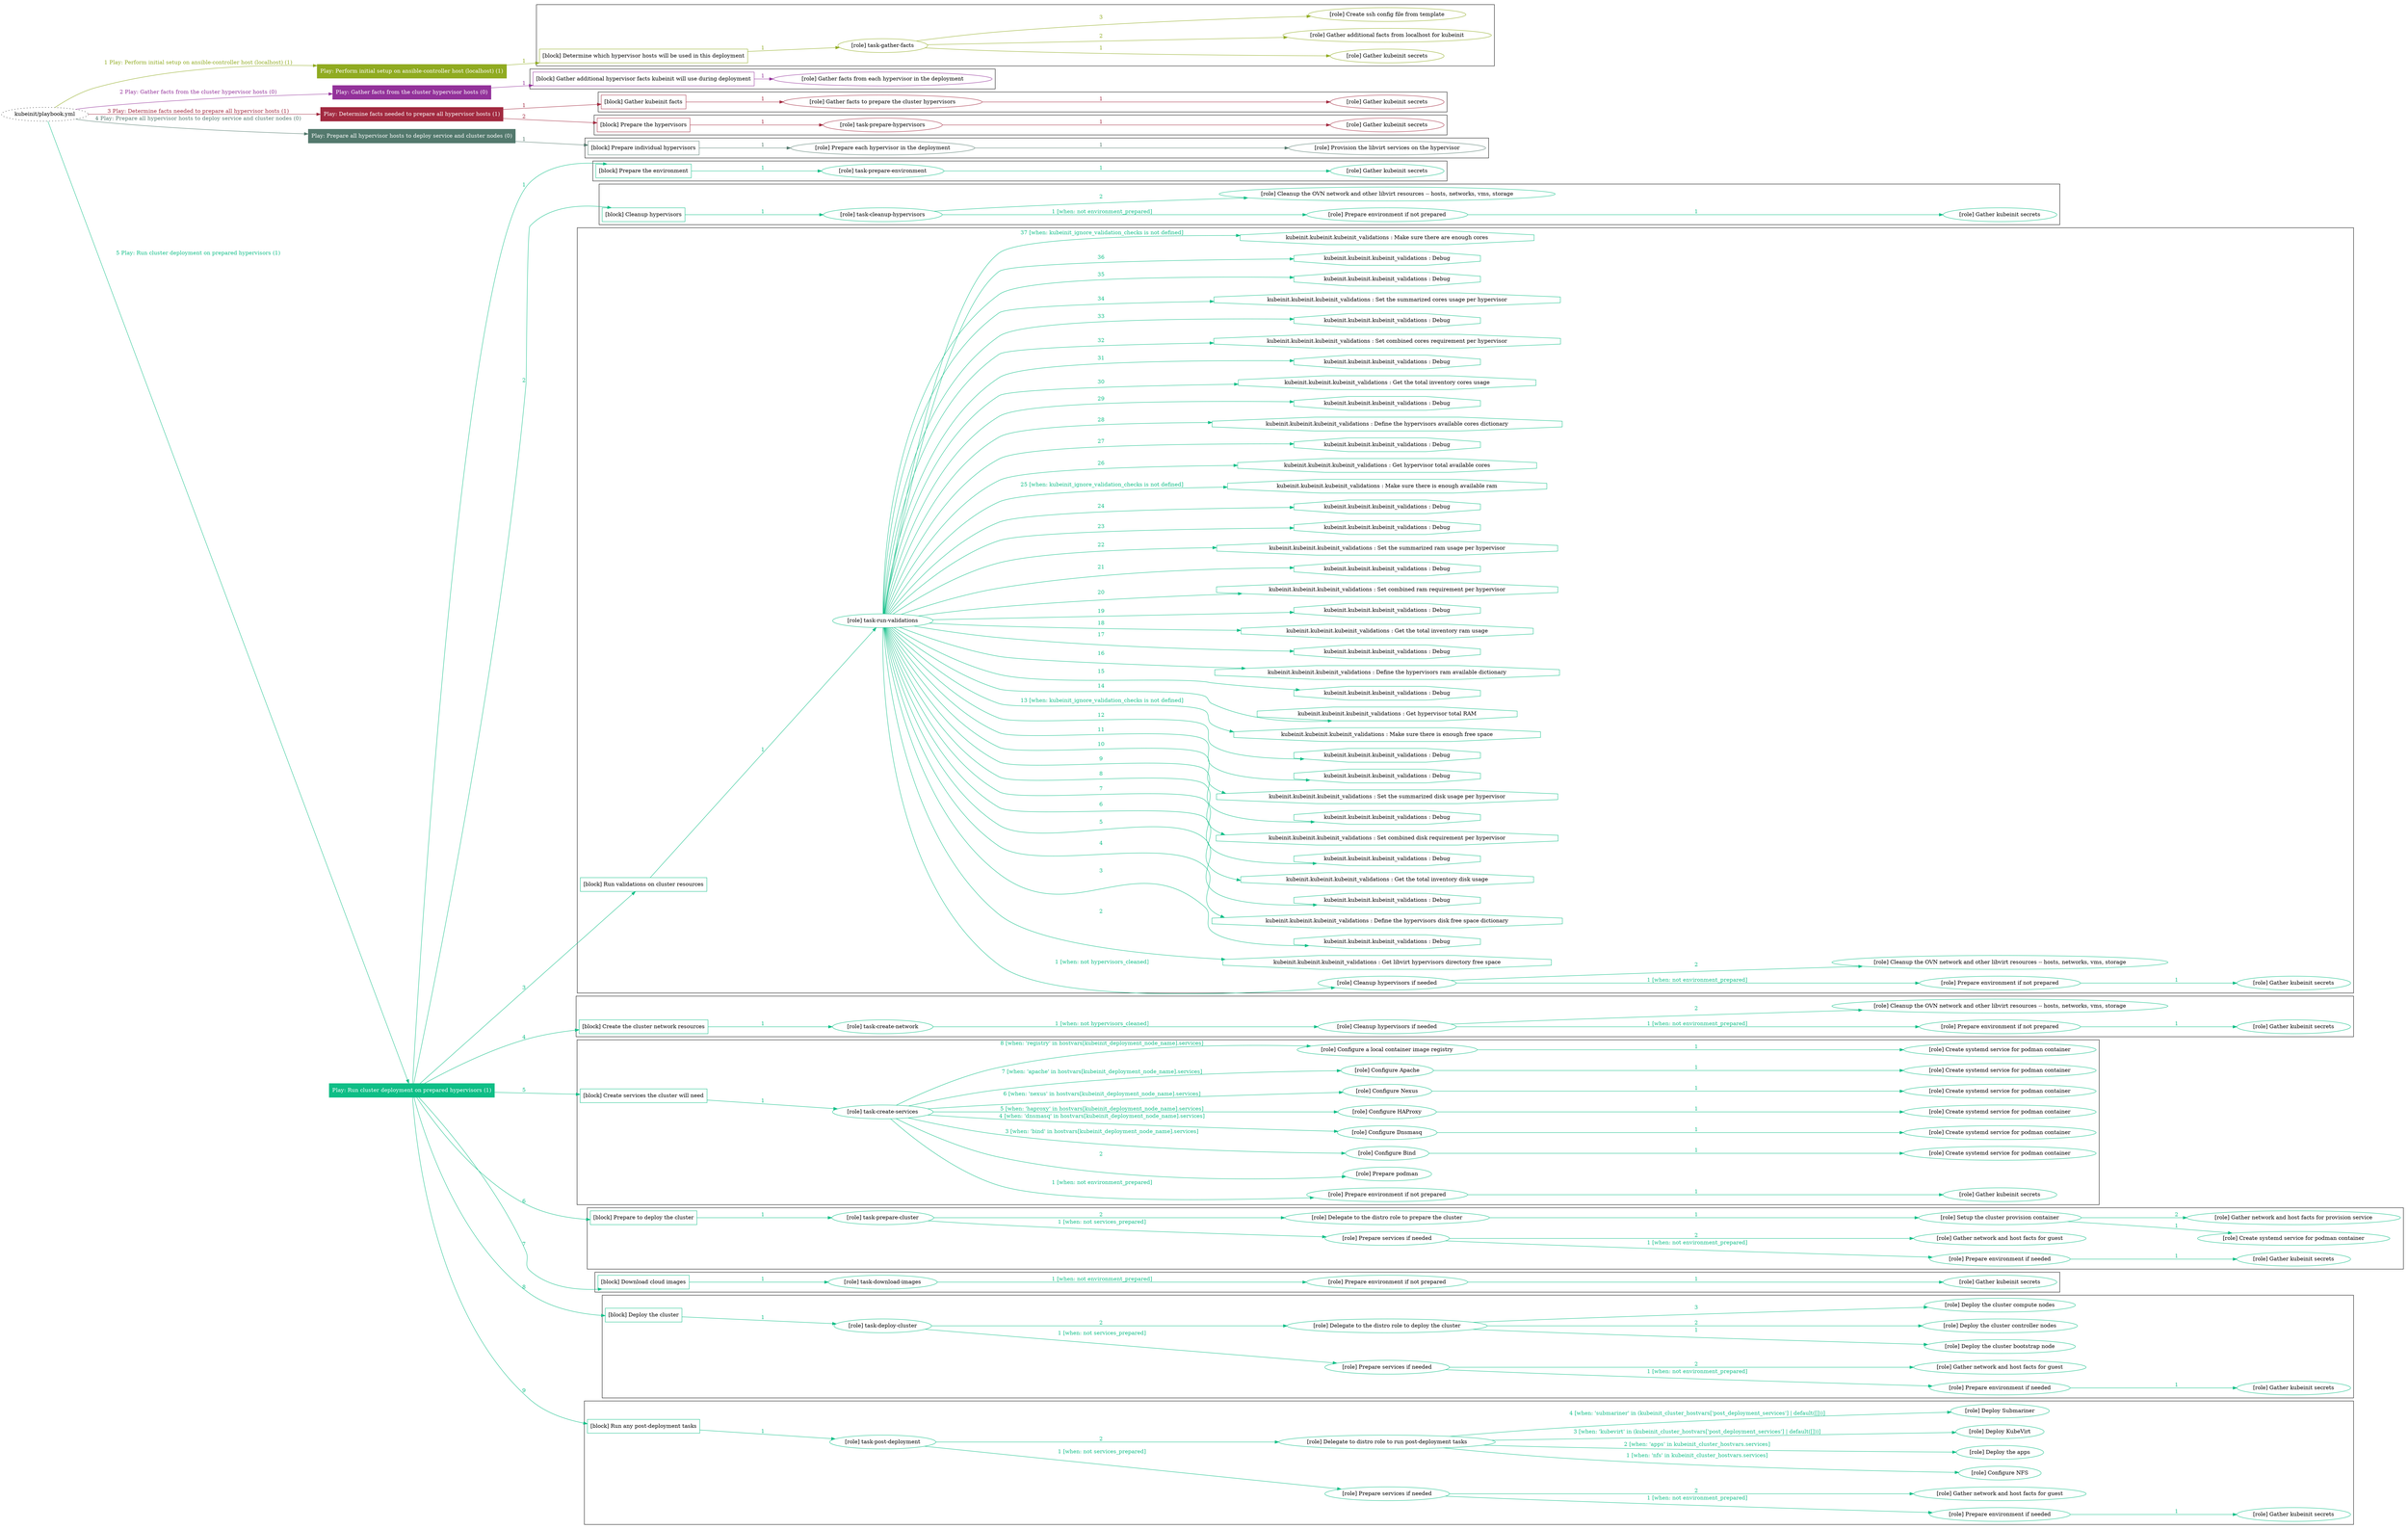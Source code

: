 digraph {
	graph [concentrate=true ordering=in rankdir=LR ratio=fill]
	edge [esep=5 sep=10]
	"kubeinit/playbook.yml" [URL="/home/runner/work/kubeinit/kubeinit/kubeinit/playbook.yml" id=playbook_c5b3af9b style=dotted]
	"kubeinit/playbook.yml" -> play_b5323608 [label="1 Play: Perform initial setup on ansible-controller host (localhost) (1)" color="#90ab21" fontcolor="#90ab21" id=edge_play_b5323608 labeltooltip="1 Play: Perform initial setup on ansible-controller host (localhost) (1)" tooltip="1 Play: Perform initial setup on ansible-controller host (localhost) (1)"]
	subgraph "Play: Perform initial setup on ansible-controller host (localhost) (1)" {
		play_b5323608 [label="Play: Perform initial setup on ansible-controller host (localhost) (1)" URL="/home/runner/work/kubeinit/kubeinit/kubeinit/playbook.yml" color="#90ab21" fontcolor="#ffffff" id=play_b5323608 shape=box style=filled tooltip=localhost]
		play_b5323608 -> block_63333751 [label=1 color="#90ab21" fontcolor="#90ab21" id=edge_block_63333751 labeltooltip=1 tooltip=1]
		subgraph cluster_block_63333751 {
			block_63333751 [label="[block] Determine which hypervisor hosts will be used in this deployment" URL="/home/runner/work/kubeinit/kubeinit/kubeinit/playbook.yml" color="#90ab21" id=block_63333751 labeltooltip="Determine which hypervisor hosts will be used in this deployment" shape=box tooltip="Determine which hypervisor hosts will be used in this deployment"]
			block_63333751 -> role_d6218fe7 [label="1 " color="#90ab21" fontcolor="#90ab21" id=edge_role_d6218fe7 labeltooltip="1 " tooltip="1 "]
			subgraph "task-gather-facts" {
				role_d6218fe7 [label="[role] task-gather-facts" URL="/home/runner/work/kubeinit/kubeinit/kubeinit/playbook.yml" color="#90ab21" id=role_d6218fe7 tooltip="task-gather-facts"]
				role_d6218fe7 -> role_05160dfd [label="1 " color="#90ab21" fontcolor="#90ab21" id=edge_role_05160dfd labeltooltip="1 " tooltip="1 "]
				subgraph "Gather kubeinit secrets" {
					role_05160dfd [label="[role] Gather kubeinit secrets" URL="/home/runner/.ansible/collections/ansible_collections/kubeinit/kubeinit/roles/kubeinit_prepare/tasks/build_hypervisors_group.yml" color="#90ab21" id=role_05160dfd tooltip="Gather kubeinit secrets"]
				}
				role_d6218fe7 -> role_dae7aca0 [label="2 " color="#90ab21" fontcolor="#90ab21" id=edge_role_dae7aca0 labeltooltip="2 " tooltip="2 "]
				subgraph "Gather additional facts from localhost for kubeinit" {
					role_dae7aca0 [label="[role] Gather additional facts from localhost for kubeinit" URL="/home/runner/.ansible/collections/ansible_collections/kubeinit/kubeinit/roles/kubeinit_prepare/tasks/build_hypervisors_group.yml" color="#90ab21" id=role_dae7aca0 tooltip="Gather additional facts from localhost for kubeinit"]
				}
				role_d6218fe7 -> role_9354c04e [label="3 " color="#90ab21" fontcolor="#90ab21" id=edge_role_9354c04e labeltooltip="3 " tooltip="3 "]
				subgraph "Create ssh config file from template" {
					role_9354c04e [label="[role] Create ssh config file from template" URL="/home/runner/.ansible/collections/ansible_collections/kubeinit/kubeinit/roles/kubeinit_prepare/tasks/build_hypervisors_group.yml" color="#90ab21" id=role_9354c04e tooltip="Create ssh config file from template"]
				}
			}
		}
	}
	"kubeinit/playbook.yml" -> play_cca9ebb5 [label="2 Play: Gather facts from the cluster hypervisor hosts (0)" color="#93329a" fontcolor="#93329a" id=edge_play_cca9ebb5 labeltooltip="2 Play: Gather facts from the cluster hypervisor hosts (0)" tooltip="2 Play: Gather facts from the cluster hypervisor hosts (0)"]
	subgraph "Play: Gather facts from the cluster hypervisor hosts (0)" {
		play_cca9ebb5 [label="Play: Gather facts from the cluster hypervisor hosts (0)" URL="/home/runner/work/kubeinit/kubeinit/kubeinit/playbook.yml" color="#93329a" fontcolor="#ffffff" id=play_cca9ebb5 shape=box style=filled tooltip="Play: Gather facts from the cluster hypervisor hosts (0)"]
		play_cca9ebb5 -> block_aec5aa48 [label=1 color="#93329a" fontcolor="#93329a" id=edge_block_aec5aa48 labeltooltip=1 tooltip=1]
		subgraph cluster_block_aec5aa48 {
			block_aec5aa48 [label="[block] Gather additional hypervisor facts kubeinit will use during deployment" URL="/home/runner/work/kubeinit/kubeinit/kubeinit/playbook.yml" color="#93329a" id=block_aec5aa48 labeltooltip="Gather additional hypervisor facts kubeinit will use during deployment" shape=box tooltip="Gather additional hypervisor facts kubeinit will use during deployment"]
			block_aec5aa48 -> role_2c18525b [label="1 " color="#93329a" fontcolor="#93329a" id=edge_role_2c18525b labeltooltip="1 " tooltip="1 "]
			subgraph "Gather facts from each hypervisor in the deployment" {
				role_2c18525b [label="[role] Gather facts from each hypervisor in the deployment" URL="/home/runner/work/kubeinit/kubeinit/kubeinit/playbook.yml" color="#93329a" id=role_2c18525b tooltip="Gather facts from each hypervisor in the deployment"]
			}
		}
	}
	"kubeinit/playbook.yml" -> play_ac680ac0 [label="3 Play: Determine facts needed to prepare all hypervisor hosts (1)" color="#a22a40" fontcolor="#a22a40" id=edge_play_ac680ac0 labeltooltip="3 Play: Determine facts needed to prepare all hypervisor hosts (1)" tooltip="3 Play: Determine facts needed to prepare all hypervisor hosts (1)"]
	subgraph "Play: Determine facts needed to prepare all hypervisor hosts (1)" {
		play_ac680ac0 [label="Play: Determine facts needed to prepare all hypervisor hosts (1)" URL="/home/runner/work/kubeinit/kubeinit/kubeinit/playbook.yml" color="#a22a40" fontcolor="#ffffff" id=play_ac680ac0 shape=box style=filled tooltip=localhost]
		play_ac680ac0 -> block_d4321266 [label=1 color="#a22a40" fontcolor="#a22a40" id=edge_block_d4321266 labeltooltip=1 tooltip=1]
		subgraph cluster_block_d4321266 {
			block_d4321266 [label="[block] Gather kubeinit facts" URL="/home/runner/work/kubeinit/kubeinit/kubeinit/playbook.yml" color="#a22a40" id=block_d4321266 labeltooltip="Gather kubeinit facts" shape=box tooltip="Gather kubeinit facts"]
			block_d4321266 -> role_253b8ebf [label="1 " color="#a22a40" fontcolor="#a22a40" id=edge_role_253b8ebf labeltooltip="1 " tooltip="1 "]
			subgraph "Gather facts to prepare the cluster hypervisors" {
				role_253b8ebf [label="[role] Gather facts to prepare the cluster hypervisors" URL="/home/runner/work/kubeinit/kubeinit/kubeinit/playbook.yml" color="#a22a40" id=role_253b8ebf tooltip="Gather facts to prepare the cluster hypervisors"]
				role_253b8ebf -> role_39398db9 [label="1 " color="#a22a40" fontcolor="#a22a40" id=edge_role_39398db9 labeltooltip="1 " tooltip="1 "]
				subgraph "Gather kubeinit secrets" {
					role_39398db9 [label="[role] Gather kubeinit secrets" URL="/home/runner/.ansible/collections/ansible_collections/kubeinit/kubeinit/roles/kubeinit_prepare/tasks/gather_kubeinit_facts.yml" color="#a22a40" id=role_39398db9 tooltip="Gather kubeinit secrets"]
				}
			}
		}
		play_ac680ac0 -> block_fe49757a [label=2 color="#a22a40" fontcolor="#a22a40" id=edge_block_fe49757a labeltooltip=2 tooltip=2]
		subgraph cluster_block_fe49757a {
			block_fe49757a [label="[block] Prepare the hypervisors" URL="/home/runner/work/kubeinit/kubeinit/kubeinit/playbook.yml" color="#a22a40" id=block_fe49757a labeltooltip="Prepare the hypervisors" shape=box tooltip="Prepare the hypervisors"]
			block_fe49757a -> role_9757d7eb [label="1 " color="#a22a40" fontcolor="#a22a40" id=edge_role_9757d7eb labeltooltip="1 " tooltip="1 "]
			subgraph "task-prepare-hypervisors" {
				role_9757d7eb [label="[role] task-prepare-hypervisors" URL="/home/runner/work/kubeinit/kubeinit/kubeinit/playbook.yml" color="#a22a40" id=role_9757d7eb tooltip="task-prepare-hypervisors"]
				role_9757d7eb -> role_6a7d69e0 [label="1 " color="#a22a40" fontcolor="#a22a40" id=edge_role_6a7d69e0 labeltooltip="1 " tooltip="1 "]
				subgraph "Gather kubeinit secrets" {
					role_6a7d69e0 [label="[role] Gather kubeinit secrets" URL="/home/runner/.ansible/collections/ansible_collections/kubeinit/kubeinit/roles/kubeinit_prepare/tasks/gather_kubeinit_facts.yml" color="#a22a40" id=role_6a7d69e0 tooltip="Gather kubeinit secrets"]
				}
			}
		}
	}
	"kubeinit/playbook.yml" -> play_4687a913 [label="4 Play: Prepare all hypervisor hosts to deploy service and cluster nodes (0)" color="#53796d" fontcolor="#53796d" id=edge_play_4687a913 labeltooltip="4 Play: Prepare all hypervisor hosts to deploy service and cluster nodes (0)" tooltip="4 Play: Prepare all hypervisor hosts to deploy service and cluster nodes (0)"]
	subgraph "Play: Prepare all hypervisor hosts to deploy service and cluster nodes (0)" {
		play_4687a913 [label="Play: Prepare all hypervisor hosts to deploy service and cluster nodes (0)" URL="/home/runner/work/kubeinit/kubeinit/kubeinit/playbook.yml" color="#53796d" fontcolor="#ffffff" id=play_4687a913 shape=box style=filled tooltip="Play: Prepare all hypervisor hosts to deploy service and cluster nodes (0)"]
		play_4687a913 -> block_3f7b65ad [label=1 color="#53796d" fontcolor="#53796d" id=edge_block_3f7b65ad labeltooltip=1 tooltip=1]
		subgraph cluster_block_3f7b65ad {
			block_3f7b65ad [label="[block] Prepare individual hypervisors" URL="/home/runner/work/kubeinit/kubeinit/kubeinit/playbook.yml" color="#53796d" id=block_3f7b65ad labeltooltip="Prepare individual hypervisors" shape=box tooltip="Prepare individual hypervisors"]
			block_3f7b65ad -> role_95f565d0 [label="1 " color="#53796d" fontcolor="#53796d" id=edge_role_95f565d0 labeltooltip="1 " tooltip="1 "]
			subgraph "Prepare each hypervisor in the deployment" {
				role_95f565d0 [label="[role] Prepare each hypervisor in the deployment" URL="/home/runner/work/kubeinit/kubeinit/kubeinit/playbook.yml" color="#53796d" id=role_95f565d0 tooltip="Prepare each hypervisor in the deployment"]
				role_95f565d0 -> role_3100d839 [label="1 " color="#53796d" fontcolor="#53796d" id=edge_role_3100d839 labeltooltip="1 " tooltip="1 "]
				subgraph "Provision the libvirt services on the hypervisor" {
					role_3100d839 [label="[role] Provision the libvirt services on the hypervisor" URL="/home/runner/.ansible/collections/ansible_collections/kubeinit/kubeinit/roles/kubeinit_prepare/tasks/prepare_hypervisor.yml" color="#53796d" id=role_3100d839 tooltip="Provision the libvirt services on the hypervisor"]
				}
			}
		}
	}
	"kubeinit/playbook.yml" -> play_80f9a5af [label="5 Play: Run cluster deployment on prepared hypervisors (1)" color="#0ebe86" fontcolor="#0ebe86" id=edge_play_80f9a5af labeltooltip="5 Play: Run cluster deployment on prepared hypervisors (1)" tooltip="5 Play: Run cluster deployment on prepared hypervisors (1)"]
	subgraph "Play: Run cluster deployment on prepared hypervisors (1)" {
		play_80f9a5af [label="Play: Run cluster deployment on prepared hypervisors (1)" URL="/home/runner/work/kubeinit/kubeinit/kubeinit/playbook.yml" color="#0ebe86" fontcolor="#ffffff" id=play_80f9a5af shape=box style=filled tooltip=localhost]
		play_80f9a5af -> block_8a286010 [label=1 color="#0ebe86" fontcolor="#0ebe86" id=edge_block_8a286010 labeltooltip=1 tooltip=1]
		subgraph cluster_block_8a286010 {
			block_8a286010 [label="[block] Prepare the environment" URL="/home/runner/work/kubeinit/kubeinit/kubeinit/playbook.yml" color="#0ebe86" id=block_8a286010 labeltooltip="Prepare the environment" shape=box tooltip="Prepare the environment"]
			block_8a286010 -> role_ce44419e [label="1 " color="#0ebe86" fontcolor="#0ebe86" id=edge_role_ce44419e labeltooltip="1 " tooltip="1 "]
			subgraph "task-prepare-environment" {
				role_ce44419e [label="[role] task-prepare-environment" URL="/home/runner/work/kubeinit/kubeinit/kubeinit/playbook.yml" color="#0ebe86" id=role_ce44419e tooltip="task-prepare-environment"]
				role_ce44419e -> role_2452b888 [label="1 " color="#0ebe86" fontcolor="#0ebe86" id=edge_role_2452b888 labeltooltip="1 " tooltip="1 "]
				subgraph "Gather kubeinit secrets" {
					role_2452b888 [label="[role] Gather kubeinit secrets" URL="/home/runner/.ansible/collections/ansible_collections/kubeinit/kubeinit/roles/kubeinit_prepare/tasks/gather_kubeinit_facts.yml" color="#0ebe86" id=role_2452b888 tooltip="Gather kubeinit secrets"]
				}
			}
		}
		play_80f9a5af -> block_36fc0054 [label=2 color="#0ebe86" fontcolor="#0ebe86" id=edge_block_36fc0054 labeltooltip=2 tooltip=2]
		subgraph cluster_block_36fc0054 {
			block_36fc0054 [label="[block] Cleanup hypervisors" URL="/home/runner/work/kubeinit/kubeinit/kubeinit/playbook.yml" color="#0ebe86" id=block_36fc0054 labeltooltip="Cleanup hypervisors" shape=box tooltip="Cleanup hypervisors"]
			block_36fc0054 -> role_6bdc7674 [label="1 " color="#0ebe86" fontcolor="#0ebe86" id=edge_role_6bdc7674 labeltooltip="1 " tooltip="1 "]
			subgraph "task-cleanup-hypervisors" {
				role_6bdc7674 [label="[role] task-cleanup-hypervisors" URL="/home/runner/work/kubeinit/kubeinit/kubeinit/playbook.yml" color="#0ebe86" id=role_6bdc7674 tooltip="task-cleanup-hypervisors"]
				role_6bdc7674 -> role_23252f60 [label="1 [when: not environment_prepared]" color="#0ebe86" fontcolor="#0ebe86" id=edge_role_23252f60 labeltooltip="1 [when: not environment_prepared]" tooltip="1 [when: not environment_prepared]"]
				subgraph "Prepare environment if not prepared" {
					role_23252f60 [label="[role] Prepare environment if not prepared" URL="/home/runner/.ansible/collections/ansible_collections/kubeinit/kubeinit/roles/kubeinit_prepare/tasks/cleanup_hypervisors.yml" color="#0ebe86" id=role_23252f60 tooltip="Prepare environment if not prepared"]
					role_23252f60 -> role_45b773f2 [label="1 " color="#0ebe86" fontcolor="#0ebe86" id=edge_role_45b773f2 labeltooltip="1 " tooltip="1 "]
					subgraph "Gather kubeinit secrets" {
						role_45b773f2 [label="[role] Gather kubeinit secrets" URL="/home/runner/.ansible/collections/ansible_collections/kubeinit/kubeinit/roles/kubeinit_prepare/tasks/gather_kubeinit_facts.yml" color="#0ebe86" id=role_45b773f2 tooltip="Gather kubeinit secrets"]
					}
				}
				role_6bdc7674 -> role_bd410a48 [label="2 " color="#0ebe86" fontcolor="#0ebe86" id=edge_role_bd410a48 labeltooltip="2 " tooltip="2 "]
				subgraph "Cleanup the OVN network and other libvirt resources -- hosts, networks, vms, storage" {
					role_bd410a48 [label="[role] Cleanup the OVN network and other libvirt resources -- hosts, networks, vms, storage" URL="/home/runner/.ansible/collections/ansible_collections/kubeinit/kubeinit/roles/kubeinit_prepare/tasks/cleanup_hypervisors.yml" color="#0ebe86" id=role_bd410a48 tooltip="Cleanup the OVN network and other libvirt resources -- hosts, networks, vms, storage"]
				}
			}
		}
		play_80f9a5af -> block_9cae0231 [label=3 color="#0ebe86" fontcolor="#0ebe86" id=edge_block_9cae0231 labeltooltip=3 tooltip=3]
		subgraph cluster_block_9cae0231 {
			block_9cae0231 [label="[block] Run validations on cluster resources" URL="/home/runner/work/kubeinit/kubeinit/kubeinit/playbook.yml" color="#0ebe86" id=block_9cae0231 labeltooltip="Run validations on cluster resources" shape=box tooltip="Run validations on cluster resources"]
			block_9cae0231 -> role_10a64965 [label="1 " color="#0ebe86" fontcolor="#0ebe86" id=edge_role_10a64965 labeltooltip="1 " tooltip="1 "]
			subgraph "task-run-validations" {
				role_10a64965 [label="[role] task-run-validations" URL="/home/runner/work/kubeinit/kubeinit/kubeinit/playbook.yml" color="#0ebe86" id=role_10a64965 tooltip="task-run-validations"]
				role_10a64965 -> role_edc0b389 [label="1 [when: not hypervisors_cleaned]" color="#0ebe86" fontcolor="#0ebe86" id=edge_role_edc0b389 labeltooltip="1 [when: not hypervisors_cleaned]" tooltip="1 [when: not hypervisors_cleaned]"]
				subgraph "Cleanup hypervisors if needed" {
					role_edc0b389 [label="[role] Cleanup hypervisors if needed" URL="/home/runner/.ansible/collections/ansible_collections/kubeinit/kubeinit/roles/kubeinit_validations/tasks/main.yml" color="#0ebe86" id=role_edc0b389 tooltip="Cleanup hypervisors if needed"]
					role_edc0b389 -> role_da5401f1 [label="1 [when: not environment_prepared]" color="#0ebe86" fontcolor="#0ebe86" id=edge_role_da5401f1 labeltooltip="1 [when: not environment_prepared]" tooltip="1 [when: not environment_prepared]"]
					subgraph "Prepare environment if not prepared" {
						role_da5401f1 [label="[role] Prepare environment if not prepared" URL="/home/runner/.ansible/collections/ansible_collections/kubeinit/kubeinit/roles/kubeinit_prepare/tasks/cleanup_hypervisors.yml" color="#0ebe86" id=role_da5401f1 tooltip="Prepare environment if not prepared"]
						role_da5401f1 -> role_9200ad87 [label="1 " color="#0ebe86" fontcolor="#0ebe86" id=edge_role_9200ad87 labeltooltip="1 " tooltip="1 "]
						subgraph "Gather kubeinit secrets" {
							role_9200ad87 [label="[role] Gather kubeinit secrets" URL="/home/runner/.ansible/collections/ansible_collections/kubeinit/kubeinit/roles/kubeinit_prepare/tasks/gather_kubeinit_facts.yml" color="#0ebe86" id=role_9200ad87 tooltip="Gather kubeinit secrets"]
						}
					}
					role_edc0b389 -> role_3fd67580 [label="2 " color="#0ebe86" fontcolor="#0ebe86" id=edge_role_3fd67580 labeltooltip="2 " tooltip="2 "]
					subgraph "Cleanup the OVN network and other libvirt resources -- hosts, networks, vms, storage" {
						role_3fd67580 [label="[role] Cleanup the OVN network and other libvirt resources -- hosts, networks, vms, storage" URL="/home/runner/.ansible/collections/ansible_collections/kubeinit/kubeinit/roles/kubeinit_prepare/tasks/cleanup_hypervisors.yml" color="#0ebe86" id=role_3fd67580 tooltip="Cleanup the OVN network and other libvirt resources -- hosts, networks, vms, storage"]
					}
				}
				task_343f1910 [label="kubeinit.kubeinit.kubeinit_validations : Get libvirt hypervisors directory free space" URL="/home/runner/.ansible/collections/ansible_collections/kubeinit/kubeinit/roles/kubeinit_validations/tasks/10_libvirt_free_space.yml" color="#0ebe86" id=task_343f1910 shape=octagon tooltip="kubeinit.kubeinit.kubeinit_validations : Get libvirt hypervisors directory free space"]
				role_10a64965 -> task_343f1910 [label="2 " color="#0ebe86" fontcolor="#0ebe86" id=edge_task_343f1910 labeltooltip="2 " tooltip="2 "]
				task_94b081f2 [label="kubeinit.kubeinit.kubeinit_validations : Debug" URL="/home/runner/.ansible/collections/ansible_collections/kubeinit/kubeinit/roles/kubeinit_validations/tasks/10_libvirt_free_space.yml" color="#0ebe86" id=task_94b081f2 shape=octagon tooltip="kubeinit.kubeinit.kubeinit_validations : Debug"]
				role_10a64965 -> task_94b081f2 [label="3 " color="#0ebe86" fontcolor="#0ebe86" id=edge_task_94b081f2 labeltooltip="3 " tooltip="3 "]
				task_0d6664a3 [label="kubeinit.kubeinit.kubeinit_validations : Define the hypervisors disk free space dictionary" URL="/home/runner/.ansible/collections/ansible_collections/kubeinit/kubeinit/roles/kubeinit_validations/tasks/10_libvirt_free_space.yml" color="#0ebe86" id=task_0d6664a3 shape=octagon tooltip="kubeinit.kubeinit.kubeinit_validations : Define the hypervisors disk free space dictionary"]
				role_10a64965 -> task_0d6664a3 [label="4 " color="#0ebe86" fontcolor="#0ebe86" id=edge_task_0d6664a3 labeltooltip="4 " tooltip="4 "]
				task_af63e010 [label="kubeinit.kubeinit.kubeinit_validations : Debug" URL="/home/runner/.ansible/collections/ansible_collections/kubeinit/kubeinit/roles/kubeinit_validations/tasks/10_libvirt_free_space.yml" color="#0ebe86" id=task_af63e010 shape=octagon tooltip="kubeinit.kubeinit.kubeinit_validations : Debug"]
				role_10a64965 -> task_af63e010 [label="5 " color="#0ebe86" fontcolor="#0ebe86" id=edge_task_af63e010 labeltooltip="5 " tooltip="5 "]
				task_1b4a4a07 [label="kubeinit.kubeinit.kubeinit_validations : Get the total inventory disk usage" URL="/home/runner/.ansible/collections/ansible_collections/kubeinit/kubeinit/roles/kubeinit_validations/tasks/10_libvirt_free_space.yml" color="#0ebe86" id=task_1b4a4a07 shape=octagon tooltip="kubeinit.kubeinit.kubeinit_validations : Get the total inventory disk usage"]
				role_10a64965 -> task_1b4a4a07 [label="6 " color="#0ebe86" fontcolor="#0ebe86" id=edge_task_1b4a4a07 labeltooltip="6 " tooltip="6 "]
				task_874fc0bd [label="kubeinit.kubeinit.kubeinit_validations : Debug" URL="/home/runner/.ansible/collections/ansible_collections/kubeinit/kubeinit/roles/kubeinit_validations/tasks/10_libvirt_free_space.yml" color="#0ebe86" id=task_874fc0bd shape=octagon tooltip="kubeinit.kubeinit.kubeinit_validations : Debug"]
				role_10a64965 -> task_874fc0bd [label="7 " color="#0ebe86" fontcolor="#0ebe86" id=edge_task_874fc0bd labeltooltip="7 " tooltip="7 "]
				task_6cd6b741 [label="kubeinit.kubeinit.kubeinit_validations : Set combined disk requirement per hypervisor" URL="/home/runner/.ansible/collections/ansible_collections/kubeinit/kubeinit/roles/kubeinit_validations/tasks/10_libvirt_free_space.yml" color="#0ebe86" id=task_6cd6b741 shape=octagon tooltip="kubeinit.kubeinit.kubeinit_validations : Set combined disk requirement per hypervisor"]
				role_10a64965 -> task_6cd6b741 [label="8 " color="#0ebe86" fontcolor="#0ebe86" id=edge_task_6cd6b741 labeltooltip="8 " tooltip="8 "]
				task_588e6417 [label="kubeinit.kubeinit.kubeinit_validations : Debug" URL="/home/runner/.ansible/collections/ansible_collections/kubeinit/kubeinit/roles/kubeinit_validations/tasks/10_libvirt_free_space.yml" color="#0ebe86" id=task_588e6417 shape=octagon tooltip="kubeinit.kubeinit.kubeinit_validations : Debug"]
				role_10a64965 -> task_588e6417 [label="9 " color="#0ebe86" fontcolor="#0ebe86" id=edge_task_588e6417 labeltooltip="9 " tooltip="9 "]
				task_4c62d301 [label="kubeinit.kubeinit.kubeinit_validations : Set the summarized disk usage per hypervisor" URL="/home/runner/.ansible/collections/ansible_collections/kubeinit/kubeinit/roles/kubeinit_validations/tasks/10_libvirt_free_space.yml" color="#0ebe86" id=task_4c62d301 shape=octagon tooltip="kubeinit.kubeinit.kubeinit_validations : Set the summarized disk usage per hypervisor"]
				role_10a64965 -> task_4c62d301 [label="10 " color="#0ebe86" fontcolor="#0ebe86" id=edge_task_4c62d301 labeltooltip="10 " tooltip="10 "]
				task_3f7e84c0 [label="kubeinit.kubeinit.kubeinit_validations : Debug" URL="/home/runner/.ansible/collections/ansible_collections/kubeinit/kubeinit/roles/kubeinit_validations/tasks/10_libvirt_free_space.yml" color="#0ebe86" id=task_3f7e84c0 shape=octagon tooltip="kubeinit.kubeinit.kubeinit_validations : Debug"]
				role_10a64965 -> task_3f7e84c0 [label="11 " color="#0ebe86" fontcolor="#0ebe86" id=edge_task_3f7e84c0 labeltooltip="11 " tooltip="11 "]
				task_02706abe [label="kubeinit.kubeinit.kubeinit_validations : Debug" URL="/home/runner/.ansible/collections/ansible_collections/kubeinit/kubeinit/roles/kubeinit_validations/tasks/10_libvirt_free_space.yml" color="#0ebe86" id=task_02706abe shape=octagon tooltip="kubeinit.kubeinit.kubeinit_validations : Debug"]
				role_10a64965 -> task_02706abe [label="12 " color="#0ebe86" fontcolor="#0ebe86" id=edge_task_02706abe labeltooltip="12 " tooltip="12 "]
				task_f67c14f0 [label="kubeinit.kubeinit.kubeinit_validations : Make sure there is enough free space" URL="/home/runner/.ansible/collections/ansible_collections/kubeinit/kubeinit/roles/kubeinit_validations/tasks/10_libvirt_free_space.yml" color="#0ebe86" id=task_f67c14f0 shape=octagon tooltip="kubeinit.kubeinit.kubeinit_validations : Make sure there is enough free space"]
				role_10a64965 -> task_f67c14f0 [label="13 [when: kubeinit_ignore_validation_checks is not defined]" color="#0ebe86" fontcolor="#0ebe86" id=edge_task_f67c14f0 labeltooltip="13 [when: kubeinit_ignore_validation_checks is not defined]" tooltip="13 [when: kubeinit_ignore_validation_checks is not defined]"]
				task_71dddd5e [label="kubeinit.kubeinit.kubeinit_validations : Get hypervisor total RAM" URL="/home/runner/.ansible/collections/ansible_collections/kubeinit/kubeinit/roles/kubeinit_validations/tasks/20_libvirt_available_ram.yml" color="#0ebe86" id=task_71dddd5e shape=octagon tooltip="kubeinit.kubeinit.kubeinit_validations : Get hypervisor total RAM"]
				role_10a64965 -> task_71dddd5e [label="14 " color="#0ebe86" fontcolor="#0ebe86" id=edge_task_71dddd5e labeltooltip="14 " tooltip="14 "]
				task_d44cf7e4 [label="kubeinit.kubeinit.kubeinit_validations : Debug" URL="/home/runner/.ansible/collections/ansible_collections/kubeinit/kubeinit/roles/kubeinit_validations/tasks/20_libvirt_available_ram.yml" color="#0ebe86" id=task_d44cf7e4 shape=octagon tooltip="kubeinit.kubeinit.kubeinit_validations : Debug"]
				role_10a64965 -> task_d44cf7e4 [label="15 " color="#0ebe86" fontcolor="#0ebe86" id=edge_task_d44cf7e4 labeltooltip="15 " tooltip="15 "]
				task_58d60c09 [label="kubeinit.kubeinit.kubeinit_validations : Define the hypervisors ram available dictionary" URL="/home/runner/.ansible/collections/ansible_collections/kubeinit/kubeinit/roles/kubeinit_validations/tasks/20_libvirt_available_ram.yml" color="#0ebe86" id=task_58d60c09 shape=octagon tooltip="kubeinit.kubeinit.kubeinit_validations : Define the hypervisors ram available dictionary"]
				role_10a64965 -> task_58d60c09 [label="16 " color="#0ebe86" fontcolor="#0ebe86" id=edge_task_58d60c09 labeltooltip="16 " tooltip="16 "]
				task_07adc578 [label="kubeinit.kubeinit.kubeinit_validations : Debug" URL="/home/runner/.ansible/collections/ansible_collections/kubeinit/kubeinit/roles/kubeinit_validations/tasks/20_libvirt_available_ram.yml" color="#0ebe86" id=task_07adc578 shape=octagon tooltip="kubeinit.kubeinit.kubeinit_validations : Debug"]
				role_10a64965 -> task_07adc578 [label="17 " color="#0ebe86" fontcolor="#0ebe86" id=edge_task_07adc578 labeltooltip="17 " tooltip="17 "]
				task_950c9ecc [label="kubeinit.kubeinit.kubeinit_validations : Get the total inventory ram usage" URL="/home/runner/.ansible/collections/ansible_collections/kubeinit/kubeinit/roles/kubeinit_validations/tasks/20_libvirt_available_ram.yml" color="#0ebe86" id=task_950c9ecc shape=octagon tooltip="kubeinit.kubeinit.kubeinit_validations : Get the total inventory ram usage"]
				role_10a64965 -> task_950c9ecc [label="18 " color="#0ebe86" fontcolor="#0ebe86" id=edge_task_950c9ecc labeltooltip="18 " tooltip="18 "]
				task_e6aeacf2 [label="kubeinit.kubeinit.kubeinit_validations : Debug" URL="/home/runner/.ansible/collections/ansible_collections/kubeinit/kubeinit/roles/kubeinit_validations/tasks/20_libvirt_available_ram.yml" color="#0ebe86" id=task_e6aeacf2 shape=octagon tooltip="kubeinit.kubeinit.kubeinit_validations : Debug"]
				role_10a64965 -> task_e6aeacf2 [label="19 " color="#0ebe86" fontcolor="#0ebe86" id=edge_task_e6aeacf2 labeltooltip="19 " tooltip="19 "]
				task_075a5bd4 [label="kubeinit.kubeinit.kubeinit_validations : Set combined ram requirement per hypervisor" URL="/home/runner/.ansible/collections/ansible_collections/kubeinit/kubeinit/roles/kubeinit_validations/tasks/20_libvirt_available_ram.yml" color="#0ebe86" id=task_075a5bd4 shape=octagon tooltip="kubeinit.kubeinit.kubeinit_validations : Set combined ram requirement per hypervisor"]
				role_10a64965 -> task_075a5bd4 [label="20 " color="#0ebe86" fontcolor="#0ebe86" id=edge_task_075a5bd4 labeltooltip="20 " tooltip="20 "]
				task_8f519a58 [label="kubeinit.kubeinit.kubeinit_validations : Debug" URL="/home/runner/.ansible/collections/ansible_collections/kubeinit/kubeinit/roles/kubeinit_validations/tasks/20_libvirt_available_ram.yml" color="#0ebe86" id=task_8f519a58 shape=octagon tooltip="kubeinit.kubeinit.kubeinit_validations : Debug"]
				role_10a64965 -> task_8f519a58 [label="21 " color="#0ebe86" fontcolor="#0ebe86" id=edge_task_8f519a58 labeltooltip="21 " tooltip="21 "]
				task_b860beff [label="kubeinit.kubeinit.kubeinit_validations : Set the summarized ram usage per hypervisor" URL="/home/runner/.ansible/collections/ansible_collections/kubeinit/kubeinit/roles/kubeinit_validations/tasks/20_libvirt_available_ram.yml" color="#0ebe86" id=task_b860beff shape=octagon tooltip="kubeinit.kubeinit.kubeinit_validations : Set the summarized ram usage per hypervisor"]
				role_10a64965 -> task_b860beff [label="22 " color="#0ebe86" fontcolor="#0ebe86" id=edge_task_b860beff labeltooltip="22 " tooltip="22 "]
				task_c0f2e5f8 [label="kubeinit.kubeinit.kubeinit_validations : Debug" URL="/home/runner/.ansible/collections/ansible_collections/kubeinit/kubeinit/roles/kubeinit_validations/tasks/20_libvirt_available_ram.yml" color="#0ebe86" id=task_c0f2e5f8 shape=octagon tooltip="kubeinit.kubeinit.kubeinit_validations : Debug"]
				role_10a64965 -> task_c0f2e5f8 [label="23 " color="#0ebe86" fontcolor="#0ebe86" id=edge_task_c0f2e5f8 labeltooltip="23 " tooltip="23 "]
				task_5d19a24f [label="kubeinit.kubeinit.kubeinit_validations : Debug" URL="/home/runner/.ansible/collections/ansible_collections/kubeinit/kubeinit/roles/kubeinit_validations/tasks/20_libvirt_available_ram.yml" color="#0ebe86" id=task_5d19a24f shape=octagon tooltip="kubeinit.kubeinit.kubeinit_validations : Debug"]
				role_10a64965 -> task_5d19a24f [label="24 " color="#0ebe86" fontcolor="#0ebe86" id=edge_task_5d19a24f labeltooltip="24 " tooltip="24 "]
				task_d9a6e98a [label="kubeinit.kubeinit.kubeinit_validations : Make sure there is enough available ram" URL="/home/runner/.ansible/collections/ansible_collections/kubeinit/kubeinit/roles/kubeinit_validations/tasks/20_libvirt_available_ram.yml" color="#0ebe86" id=task_d9a6e98a shape=octagon tooltip="kubeinit.kubeinit.kubeinit_validations : Make sure there is enough available ram"]
				role_10a64965 -> task_d9a6e98a [label="25 [when: kubeinit_ignore_validation_checks is not defined]" color="#0ebe86" fontcolor="#0ebe86" id=edge_task_d9a6e98a labeltooltip="25 [when: kubeinit_ignore_validation_checks is not defined]" tooltip="25 [when: kubeinit_ignore_validation_checks is not defined]"]
				task_47ff541f [label="kubeinit.kubeinit.kubeinit_validations : Get hypervisor total available cores" URL="/home/runner/.ansible/collections/ansible_collections/kubeinit/kubeinit/roles/kubeinit_validations/tasks/30_libvirt_check_cpu_cores.yml" color="#0ebe86" id=task_47ff541f shape=octagon tooltip="kubeinit.kubeinit.kubeinit_validations : Get hypervisor total available cores"]
				role_10a64965 -> task_47ff541f [label="26 " color="#0ebe86" fontcolor="#0ebe86" id=edge_task_47ff541f labeltooltip="26 " tooltip="26 "]
				task_438bfe9d [label="kubeinit.kubeinit.kubeinit_validations : Debug" URL="/home/runner/.ansible/collections/ansible_collections/kubeinit/kubeinit/roles/kubeinit_validations/tasks/30_libvirt_check_cpu_cores.yml" color="#0ebe86" id=task_438bfe9d shape=octagon tooltip="kubeinit.kubeinit.kubeinit_validations : Debug"]
				role_10a64965 -> task_438bfe9d [label="27 " color="#0ebe86" fontcolor="#0ebe86" id=edge_task_438bfe9d labeltooltip="27 " tooltip="27 "]
				task_4665cbf7 [label="kubeinit.kubeinit.kubeinit_validations : Define the hypervisors available cores dictionary" URL="/home/runner/.ansible/collections/ansible_collections/kubeinit/kubeinit/roles/kubeinit_validations/tasks/30_libvirt_check_cpu_cores.yml" color="#0ebe86" id=task_4665cbf7 shape=octagon tooltip="kubeinit.kubeinit.kubeinit_validations : Define the hypervisors available cores dictionary"]
				role_10a64965 -> task_4665cbf7 [label="28 " color="#0ebe86" fontcolor="#0ebe86" id=edge_task_4665cbf7 labeltooltip="28 " tooltip="28 "]
				task_4204b1b6 [label="kubeinit.kubeinit.kubeinit_validations : Debug" URL="/home/runner/.ansible/collections/ansible_collections/kubeinit/kubeinit/roles/kubeinit_validations/tasks/30_libvirt_check_cpu_cores.yml" color="#0ebe86" id=task_4204b1b6 shape=octagon tooltip="kubeinit.kubeinit.kubeinit_validations : Debug"]
				role_10a64965 -> task_4204b1b6 [label="29 " color="#0ebe86" fontcolor="#0ebe86" id=edge_task_4204b1b6 labeltooltip="29 " tooltip="29 "]
				task_1db30b19 [label="kubeinit.kubeinit.kubeinit_validations : Get the total inventory cores usage" URL="/home/runner/.ansible/collections/ansible_collections/kubeinit/kubeinit/roles/kubeinit_validations/tasks/30_libvirt_check_cpu_cores.yml" color="#0ebe86" id=task_1db30b19 shape=octagon tooltip="kubeinit.kubeinit.kubeinit_validations : Get the total inventory cores usage"]
				role_10a64965 -> task_1db30b19 [label="30 " color="#0ebe86" fontcolor="#0ebe86" id=edge_task_1db30b19 labeltooltip="30 " tooltip="30 "]
				task_136c16cf [label="kubeinit.kubeinit.kubeinit_validations : Debug" URL="/home/runner/.ansible/collections/ansible_collections/kubeinit/kubeinit/roles/kubeinit_validations/tasks/30_libvirt_check_cpu_cores.yml" color="#0ebe86" id=task_136c16cf shape=octagon tooltip="kubeinit.kubeinit.kubeinit_validations : Debug"]
				role_10a64965 -> task_136c16cf [label="31 " color="#0ebe86" fontcolor="#0ebe86" id=edge_task_136c16cf labeltooltip="31 " tooltip="31 "]
				task_4096a811 [label="kubeinit.kubeinit.kubeinit_validations : Set combined cores requirement per hypervisor" URL="/home/runner/.ansible/collections/ansible_collections/kubeinit/kubeinit/roles/kubeinit_validations/tasks/30_libvirt_check_cpu_cores.yml" color="#0ebe86" id=task_4096a811 shape=octagon tooltip="kubeinit.kubeinit.kubeinit_validations : Set combined cores requirement per hypervisor"]
				role_10a64965 -> task_4096a811 [label="32 " color="#0ebe86" fontcolor="#0ebe86" id=edge_task_4096a811 labeltooltip="32 " tooltip="32 "]
				task_7ccffe88 [label="kubeinit.kubeinit.kubeinit_validations : Debug" URL="/home/runner/.ansible/collections/ansible_collections/kubeinit/kubeinit/roles/kubeinit_validations/tasks/30_libvirt_check_cpu_cores.yml" color="#0ebe86" id=task_7ccffe88 shape=octagon tooltip="kubeinit.kubeinit.kubeinit_validations : Debug"]
				role_10a64965 -> task_7ccffe88 [label="33 " color="#0ebe86" fontcolor="#0ebe86" id=edge_task_7ccffe88 labeltooltip="33 " tooltip="33 "]
				task_f160b85b [label="kubeinit.kubeinit.kubeinit_validations : Set the summarized cores usage per hypervisor" URL="/home/runner/.ansible/collections/ansible_collections/kubeinit/kubeinit/roles/kubeinit_validations/tasks/30_libvirt_check_cpu_cores.yml" color="#0ebe86" id=task_f160b85b shape=octagon tooltip="kubeinit.kubeinit.kubeinit_validations : Set the summarized cores usage per hypervisor"]
				role_10a64965 -> task_f160b85b [label="34 " color="#0ebe86" fontcolor="#0ebe86" id=edge_task_f160b85b labeltooltip="34 " tooltip="34 "]
				task_c0724c2f [label="kubeinit.kubeinit.kubeinit_validations : Debug" URL="/home/runner/.ansible/collections/ansible_collections/kubeinit/kubeinit/roles/kubeinit_validations/tasks/30_libvirt_check_cpu_cores.yml" color="#0ebe86" id=task_c0724c2f shape=octagon tooltip="kubeinit.kubeinit.kubeinit_validations : Debug"]
				role_10a64965 -> task_c0724c2f [label="35 " color="#0ebe86" fontcolor="#0ebe86" id=edge_task_c0724c2f labeltooltip="35 " tooltip="35 "]
				task_f8d65dd2 [label="kubeinit.kubeinit.kubeinit_validations : Debug" URL="/home/runner/.ansible/collections/ansible_collections/kubeinit/kubeinit/roles/kubeinit_validations/tasks/30_libvirt_check_cpu_cores.yml" color="#0ebe86" id=task_f8d65dd2 shape=octagon tooltip="kubeinit.kubeinit.kubeinit_validations : Debug"]
				role_10a64965 -> task_f8d65dd2 [label="36 " color="#0ebe86" fontcolor="#0ebe86" id=edge_task_f8d65dd2 labeltooltip="36 " tooltip="36 "]
				task_e61cdf94 [label="kubeinit.kubeinit.kubeinit_validations : Make sure there are enough cores" URL="/home/runner/.ansible/collections/ansible_collections/kubeinit/kubeinit/roles/kubeinit_validations/tasks/30_libvirt_check_cpu_cores.yml" color="#0ebe86" id=task_e61cdf94 shape=octagon tooltip="kubeinit.kubeinit.kubeinit_validations : Make sure there are enough cores"]
				role_10a64965 -> task_e61cdf94 [label="37 [when: kubeinit_ignore_validation_checks is not defined]" color="#0ebe86" fontcolor="#0ebe86" id=edge_task_e61cdf94 labeltooltip="37 [when: kubeinit_ignore_validation_checks is not defined]" tooltip="37 [when: kubeinit_ignore_validation_checks is not defined]"]
			}
		}
		play_80f9a5af -> block_316bce40 [label=4 color="#0ebe86" fontcolor="#0ebe86" id=edge_block_316bce40 labeltooltip=4 tooltip=4]
		subgraph cluster_block_316bce40 {
			block_316bce40 [label="[block] Create the cluster network resources" URL="/home/runner/work/kubeinit/kubeinit/kubeinit/playbook.yml" color="#0ebe86" id=block_316bce40 labeltooltip="Create the cluster network resources" shape=box tooltip="Create the cluster network resources"]
			block_316bce40 -> role_3c8b504c [label="1 " color="#0ebe86" fontcolor="#0ebe86" id=edge_role_3c8b504c labeltooltip="1 " tooltip="1 "]
			subgraph "task-create-network" {
				role_3c8b504c [label="[role] task-create-network" URL="/home/runner/work/kubeinit/kubeinit/kubeinit/playbook.yml" color="#0ebe86" id=role_3c8b504c tooltip="task-create-network"]
				role_3c8b504c -> role_1492abc3 [label="1 [when: not hypervisors_cleaned]" color="#0ebe86" fontcolor="#0ebe86" id=edge_role_1492abc3 labeltooltip="1 [when: not hypervisors_cleaned]" tooltip="1 [when: not hypervisors_cleaned]"]
				subgraph "Cleanup hypervisors if needed" {
					role_1492abc3 [label="[role] Cleanup hypervisors if needed" URL="/home/runner/.ansible/collections/ansible_collections/kubeinit/kubeinit/roles/kubeinit_libvirt/tasks/create_network.yml" color="#0ebe86" id=role_1492abc3 tooltip="Cleanup hypervisors if needed"]
					role_1492abc3 -> role_1eefb58c [label="1 [when: not environment_prepared]" color="#0ebe86" fontcolor="#0ebe86" id=edge_role_1eefb58c labeltooltip="1 [when: not environment_prepared]" tooltip="1 [when: not environment_prepared]"]
					subgraph "Prepare environment if not prepared" {
						role_1eefb58c [label="[role] Prepare environment if not prepared" URL="/home/runner/.ansible/collections/ansible_collections/kubeinit/kubeinit/roles/kubeinit_prepare/tasks/cleanup_hypervisors.yml" color="#0ebe86" id=role_1eefb58c tooltip="Prepare environment if not prepared"]
						role_1eefb58c -> role_28550fcc [label="1 " color="#0ebe86" fontcolor="#0ebe86" id=edge_role_28550fcc labeltooltip="1 " tooltip="1 "]
						subgraph "Gather kubeinit secrets" {
							role_28550fcc [label="[role] Gather kubeinit secrets" URL="/home/runner/.ansible/collections/ansible_collections/kubeinit/kubeinit/roles/kubeinit_prepare/tasks/gather_kubeinit_facts.yml" color="#0ebe86" id=role_28550fcc tooltip="Gather kubeinit secrets"]
						}
					}
					role_1492abc3 -> role_6d1638f8 [label="2 " color="#0ebe86" fontcolor="#0ebe86" id=edge_role_6d1638f8 labeltooltip="2 " tooltip="2 "]
					subgraph "Cleanup the OVN network and other libvirt resources -- hosts, networks, vms, storage" {
						role_6d1638f8 [label="[role] Cleanup the OVN network and other libvirt resources -- hosts, networks, vms, storage" URL="/home/runner/.ansible/collections/ansible_collections/kubeinit/kubeinit/roles/kubeinit_prepare/tasks/cleanup_hypervisors.yml" color="#0ebe86" id=role_6d1638f8 tooltip="Cleanup the OVN network and other libvirt resources -- hosts, networks, vms, storage"]
					}
				}
			}
		}
		play_80f9a5af -> block_dcca13cd [label=5 color="#0ebe86" fontcolor="#0ebe86" id=edge_block_dcca13cd labeltooltip=5 tooltip=5]
		subgraph cluster_block_dcca13cd {
			block_dcca13cd [label="[block] Create services the cluster will need" URL="/home/runner/work/kubeinit/kubeinit/kubeinit/playbook.yml" color="#0ebe86" id=block_dcca13cd labeltooltip="Create services the cluster will need" shape=box tooltip="Create services the cluster will need"]
			block_dcca13cd -> role_43242c05 [label="1 " color="#0ebe86" fontcolor="#0ebe86" id=edge_role_43242c05 labeltooltip="1 " tooltip="1 "]
			subgraph "task-create-services" {
				role_43242c05 [label="[role] task-create-services" URL="/home/runner/work/kubeinit/kubeinit/kubeinit/playbook.yml" color="#0ebe86" id=role_43242c05 tooltip="task-create-services"]
				role_43242c05 -> role_40d0e590 [label="1 [when: not environment_prepared]" color="#0ebe86" fontcolor="#0ebe86" id=edge_role_40d0e590 labeltooltip="1 [when: not environment_prepared]" tooltip="1 [when: not environment_prepared]"]
				subgraph "Prepare environment if not prepared" {
					role_40d0e590 [label="[role] Prepare environment if not prepared" URL="/home/runner/.ansible/collections/ansible_collections/kubeinit/kubeinit/roles/kubeinit_services/tasks/main.yml" color="#0ebe86" id=role_40d0e590 tooltip="Prepare environment if not prepared"]
					role_40d0e590 -> role_a8b4de74 [label="1 " color="#0ebe86" fontcolor="#0ebe86" id=edge_role_a8b4de74 labeltooltip="1 " tooltip="1 "]
					subgraph "Gather kubeinit secrets" {
						role_a8b4de74 [label="[role] Gather kubeinit secrets" URL="/home/runner/.ansible/collections/ansible_collections/kubeinit/kubeinit/roles/kubeinit_prepare/tasks/gather_kubeinit_facts.yml" color="#0ebe86" id=role_a8b4de74 tooltip="Gather kubeinit secrets"]
					}
				}
				role_43242c05 -> role_5e65c17e [label="2 " color="#0ebe86" fontcolor="#0ebe86" id=edge_role_5e65c17e labeltooltip="2 " tooltip="2 "]
				subgraph "Prepare podman" {
					role_5e65c17e [label="[role] Prepare podman" URL="/home/runner/.ansible/collections/ansible_collections/kubeinit/kubeinit/roles/kubeinit_services/tasks/00_create_service_pod.yml" color="#0ebe86" id=role_5e65c17e tooltip="Prepare podman"]
				}
				role_43242c05 -> role_2d6d5b13 [label="3 [when: 'bind' in hostvars[kubeinit_deployment_node_name].services]" color="#0ebe86" fontcolor="#0ebe86" id=edge_role_2d6d5b13 labeltooltip="3 [when: 'bind' in hostvars[kubeinit_deployment_node_name].services]" tooltip="3 [when: 'bind' in hostvars[kubeinit_deployment_node_name].services]"]
				subgraph "Configure Bind" {
					role_2d6d5b13 [label="[role] Configure Bind" URL="/home/runner/.ansible/collections/ansible_collections/kubeinit/kubeinit/roles/kubeinit_services/tasks/start_services_containers.yml" color="#0ebe86" id=role_2d6d5b13 tooltip="Configure Bind"]
					role_2d6d5b13 -> role_49827d9c [label="1 " color="#0ebe86" fontcolor="#0ebe86" id=edge_role_49827d9c labeltooltip="1 " tooltip="1 "]
					subgraph "Create systemd service for podman container" {
						role_49827d9c [label="[role] Create systemd service for podman container" URL="/home/runner/.ansible/collections/ansible_collections/kubeinit/kubeinit/roles/kubeinit_bind/tasks/main.yml" color="#0ebe86" id=role_49827d9c tooltip="Create systemd service for podman container"]
					}
				}
				role_43242c05 -> role_7bab71bc [label="4 [when: 'dnsmasq' in hostvars[kubeinit_deployment_node_name].services]" color="#0ebe86" fontcolor="#0ebe86" id=edge_role_7bab71bc labeltooltip="4 [when: 'dnsmasq' in hostvars[kubeinit_deployment_node_name].services]" tooltip="4 [when: 'dnsmasq' in hostvars[kubeinit_deployment_node_name].services]"]
				subgraph "Configure Dnsmasq" {
					role_7bab71bc [label="[role] Configure Dnsmasq" URL="/home/runner/.ansible/collections/ansible_collections/kubeinit/kubeinit/roles/kubeinit_services/tasks/start_services_containers.yml" color="#0ebe86" id=role_7bab71bc tooltip="Configure Dnsmasq"]
					role_7bab71bc -> role_61e9b4a8 [label="1 " color="#0ebe86" fontcolor="#0ebe86" id=edge_role_61e9b4a8 labeltooltip="1 " tooltip="1 "]
					subgraph "Create systemd service for podman container" {
						role_61e9b4a8 [label="[role] Create systemd service for podman container" URL="/home/runner/.ansible/collections/ansible_collections/kubeinit/kubeinit/roles/kubeinit_dnsmasq/tasks/main.yml" color="#0ebe86" id=role_61e9b4a8 tooltip="Create systemd service for podman container"]
					}
				}
				role_43242c05 -> role_03dec1ab [label="5 [when: 'haproxy' in hostvars[kubeinit_deployment_node_name].services]" color="#0ebe86" fontcolor="#0ebe86" id=edge_role_03dec1ab labeltooltip="5 [when: 'haproxy' in hostvars[kubeinit_deployment_node_name].services]" tooltip="5 [when: 'haproxy' in hostvars[kubeinit_deployment_node_name].services]"]
				subgraph "Configure HAProxy" {
					role_03dec1ab [label="[role] Configure HAProxy" URL="/home/runner/.ansible/collections/ansible_collections/kubeinit/kubeinit/roles/kubeinit_services/tasks/start_services_containers.yml" color="#0ebe86" id=role_03dec1ab tooltip="Configure HAProxy"]
					role_03dec1ab -> role_c771e34a [label="1 " color="#0ebe86" fontcolor="#0ebe86" id=edge_role_c771e34a labeltooltip="1 " tooltip="1 "]
					subgraph "Create systemd service for podman container" {
						role_c771e34a [label="[role] Create systemd service for podman container" URL="/home/runner/.ansible/collections/ansible_collections/kubeinit/kubeinit/roles/kubeinit_haproxy/tasks/main.yml" color="#0ebe86" id=role_c771e34a tooltip="Create systemd service for podman container"]
					}
				}
				role_43242c05 -> role_7c77cc52 [label="6 [when: 'nexus' in hostvars[kubeinit_deployment_node_name].services]" color="#0ebe86" fontcolor="#0ebe86" id=edge_role_7c77cc52 labeltooltip="6 [when: 'nexus' in hostvars[kubeinit_deployment_node_name].services]" tooltip="6 [when: 'nexus' in hostvars[kubeinit_deployment_node_name].services]"]
				subgraph "Configure Nexus" {
					role_7c77cc52 [label="[role] Configure Nexus" URL="/home/runner/.ansible/collections/ansible_collections/kubeinit/kubeinit/roles/kubeinit_services/tasks/start_services_containers.yml" color="#0ebe86" id=role_7c77cc52 tooltip="Configure Nexus"]
					role_7c77cc52 -> role_4c81e4d8 [label="1 " color="#0ebe86" fontcolor="#0ebe86" id=edge_role_4c81e4d8 labeltooltip="1 " tooltip="1 "]
					subgraph "Create systemd service for podman container" {
						role_4c81e4d8 [label="[role] Create systemd service for podman container" URL="/home/runner/.ansible/collections/ansible_collections/kubeinit/kubeinit/roles/kubeinit_nexus/tasks/main.yml" color="#0ebe86" id=role_4c81e4d8 tooltip="Create systemd service for podman container"]
					}
				}
				role_43242c05 -> role_e788f994 [label="7 [when: 'apache' in hostvars[kubeinit_deployment_node_name].services]" color="#0ebe86" fontcolor="#0ebe86" id=edge_role_e788f994 labeltooltip="7 [when: 'apache' in hostvars[kubeinit_deployment_node_name].services]" tooltip="7 [when: 'apache' in hostvars[kubeinit_deployment_node_name].services]"]
				subgraph "Configure Apache" {
					role_e788f994 [label="[role] Configure Apache" URL="/home/runner/.ansible/collections/ansible_collections/kubeinit/kubeinit/roles/kubeinit_services/tasks/start_services_containers.yml" color="#0ebe86" id=role_e788f994 tooltip="Configure Apache"]
					role_e788f994 -> role_94e32411 [label="1 " color="#0ebe86" fontcolor="#0ebe86" id=edge_role_94e32411 labeltooltip="1 " tooltip="1 "]
					subgraph "Create systemd service for podman container" {
						role_94e32411 [label="[role] Create systemd service for podman container" URL="/home/runner/.ansible/collections/ansible_collections/kubeinit/kubeinit/roles/kubeinit_apache/tasks/main.yml" color="#0ebe86" id=role_94e32411 tooltip="Create systemd service for podman container"]
					}
				}
				role_43242c05 -> role_b4058256 [label="8 [when: 'registry' in hostvars[kubeinit_deployment_node_name].services]" color="#0ebe86" fontcolor="#0ebe86" id=edge_role_b4058256 labeltooltip="8 [when: 'registry' in hostvars[kubeinit_deployment_node_name].services]" tooltip="8 [when: 'registry' in hostvars[kubeinit_deployment_node_name].services]"]
				subgraph "Configure a local container image registry" {
					role_b4058256 [label="[role] Configure a local container image registry" URL="/home/runner/.ansible/collections/ansible_collections/kubeinit/kubeinit/roles/kubeinit_services/tasks/start_services_containers.yml" color="#0ebe86" id=role_b4058256 tooltip="Configure a local container image registry"]
					role_b4058256 -> role_5555a5a3 [label="1 " color="#0ebe86" fontcolor="#0ebe86" id=edge_role_5555a5a3 labeltooltip="1 " tooltip="1 "]
					subgraph "Create systemd service for podman container" {
						role_5555a5a3 [label="[role] Create systemd service for podman container" URL="/home/runner/.ansible/collections/ansible_collections/kubeinit/kubeinit/roles/kubeinit_registry/tasks/main.yml" color="#0ebe86" id=role_5555a5a3 tooltip="Create systemd service for podman container"]
					}
				}
			}
		}
		play_80f9a5af -> block_472d8857 [label=6 color="#0ebe86" fontcolor="#0ebe86" id=edge_block_472d8857 labeltooltip=6 tooltip=6]
		subgraph cluster_block_472d8857 {
			block_472d8857 [label="[block] Prepare to deploy the cluster" URL="/home/runner/work/kubeinit/kubeinit/kubeinit/playbook.yml" color="#0ebe86" id=block_472d8857 labeltooltip="Prepare to deploy the cluster" shape=box tooltip="Prepare to deploy the cluster"]
			block_472d8857 -> role_42ccfe56 [label="1 " color="#0ebe86" fontcolor="#0ebe86" id=edge_role_42ccfe56 labeltooltip="1 " tooltip="1 "]
			subgraph "task-prepare-cluster" {
				role_42ccfe56 [label="[role] task-prepare-cluster" URL="/home/runner/work/kubeinit/kubeinit/kubeinit/playbook.yml" color="#0ebe86" id=role_42ccfe56 tooltip="task-prepare-cluster"]
				role_42ccfe56 -> role_d5f46423 [label="1 [when: not services_prepared]" color="#0ebe86" fontcolor="#0ebe86" id=edge_role_d5f46423 labeltooltip="1 [when: not services_prepared]" tooltip="1 [when: not services_prepared]"]
				subgraph "Prepare services if needed" {
					role_d5f46423 [label="[role] Prepare services if needed" URL="/home/runner/.ansible/collections/ansible_collections/kubeinit/kubeinit/roles/kubeinit_prepare/tasks/prepare_cluster.yml" color="#0ebe86" id=role_d5f46423 tooltip="Prepare services if needed"]
					role_d5f46423 -> role_9207e0fb [label="1 [when: not environment_prepared]" color="#0ebe86" fontcolor="#0ebe86" id=edge_role_9207e0fb labeltooltip="1 [when: not environment_prepared]" tooltip="1 [when: not environment_prepared]"]
					subgraph "Prepare environment if needed" {
						role_9207e0fb [label="[role] Prepare environment if needed" URL="/home/runner/.ansible/collections/ansible_collections/kubeinit/kubeinit/roles/kubeinit_services/tasks/prepare_services.yml" color="#0ebe86" id=role_9207e0fb tooltip="Prepare environment if needed"]
						role_9207e0fb -> role_2efea547 [label="1 " color="#0ebe86" fontcolor="#0ebe86" id=edge_role_2efea547 labeltooltip="1 " tooltip="1 "]
						subgraph "Gather kubeinit secrets" {
							role_2efea547 [label="[role] Gather kubeinit secrets" URL="/home/runner/.ansible/collections/ansible_collections/kubeinit/kubeinit/roles/kubeinit_prepare/tasks/gather_kubeinit_facts.yml" color="#0ebe86" id=role_2efea547 tooltip="Gather kubeinit secrets"]
						}
					}
					role_d5f46423 -> role_7c0ff28c [label="2 " color="#0ebe86" fontcolor="#0ebe86" id=edge_role_7c0ff28c labeltooltip="2 " tooltip="2 "]
					subgraph "Gather network and host facts for guest" {
						role_7c0ff28c [label="[role] Gather network and host facts for guest" URL="/home/runner/.ansible/collections/ansible_collections/kubeinit/kubeinit/roles/kubeinit_services/tasks/prepare_services.yml" color="#0ebe86" id=role_7c0ff28c tooltip="Gather network and host facts for guest"]
					}
				}
				role_42ccfe56 -> role_0565b0b5 [label="2 " color="#0ebe86" fontcolor="#0ebe86" id=edge_role_0565b0b5 labeltooltip="2 " tooltip="2 "]
				subgraph "Delegate to the distro role to prepare the cluster" {
					role_0565b0b5 [label="[role] Delegate to the distro role to prepare the cluster" URL="/home/runner/.ansible/collections/ansible_collections/kubeinit/kubeinit/roles/kubeinit_prepare/tasks/prepare_cluster.yml" color="#0ebe86" id=role_0565b0b5 tooltip="Delegate to the distro role to prepare the cluster"]
					role_0565b0b5 -> role_742fecbf [label="1 " color="#0ebe86" fontcolor="#0ebe86" id=edge_role_742fecbf labeltooltip="1 " tooltip="1 "]
					subgraph "Setup the cluster provision container" {
						role_742fecbf [label="[role] Setup the cluster provision container" URL="/home/runner/.ansible/collections/ansible_collections/kubeinit/kubeinit/roles/kubeinit_openshift/tasks/prepare_cluster.yml" color="#0ebe86" id=role_742fecbf tooltip="Setup the cluster provision container"]
						role_742fecbf -> role_a4a6dc83 [label="1 " color="#0ebe86" fontcolor="#0ebe86" id=edge_role_a4a6dc83 labeltooltip="1 " tooltip="1 "]
						subgraph "Create systemd service for podman container" {
							role_a4a6dc83 [label="[role] Create systemd service for podman container" URL="/home/runner/.ansible/collections/ansible_collections/kubeinit/kubeinit/roles/kubeinit_services/tasks/create_provision_container.yml" color="#0ebe86" id=role_a4a6dc83 tooltip="Create systemd service for podman container"]
						}
						role_742fecbf -> role_3aa996f8 [label="2 " color="#0ebe86" fontcolor="#0ebe86" id=edge_role_3aa996f8 labeltooltip="2 " tooltip="2 "]
						subgraph "Gather network and host facts for provision service" {
							role_3aa996f8 [label="[role] Gather network and host facts for provision service" URL="/home/runner/.ansible/collections/ansible_collections/kubeinit/kubeinit/roles/kubeinit_services/tasks/create_provision_container.yml" color="#0ebe86" id=role_3aa996f8 tooltip="Gather network and host facts for provision service"]
						}
					}
				}
			}
		}
		play_80f9a5af -> block_0823fbcc [label=7 color="#0ebe86" fontcolor="#0ebe86" id=edge_block_0823fbcc labeltooltip=7 tooltip=7]
		subgraph cluster_block_0823fbcc {
			block_0823fbcc [label="[block] Download cloud images" URL="/home/runner/work/kubeinit/kubeinit/kubeinit/playbook.yml" color="#0ebe86" id=block_0823fbcc labeltooltip="Download cloud images" shape=box tooltip="Download cloud images"]
			block_0823fbcc -> role_b5b27498 [label="1 " color="#0ebe86" fontcolor="#0ebe86" id=edge_role_b5b27498 labeltooltip="1 " tooltip="1 "]
			subgraph "task-download-images" {
				role_b5b27498 [label="[role] task-download-images" URL="/home/runner/work/kubeinit/kubeinit/kubeinit/playbook.yml" color="#0ebe86" id=role_b5b27498 tooltip="task-download-images"]
				role_b5b27498 -> role_af9b08f9 [label="1 [when: not environment_prepared]" color="#0ebe86" fontcolor="#0ebe86" id=edge_role_af9b08f9 labeltooltip="1 [when: not environment_prepared]" tooltip="1 [when: not environment_prepared]"]
				subgraph "Prepare environment if not prepared" {
					role_af9b08f9 [label="[role] Prepare environment if not prepared" URL="/home/runner/.ansible/collections/ansible_collections/kubeinit/kubeinit/roles/kubeinit_libvirt/tasks/download_cloud_images.yml" color="#0ebe86" id=role_af9b08f9 tooltip="Prepare environment if not prepared"]
					role_af9b08f9 -> role_f636021b [label="1 " color="#0ebe86" fontcolor="#0ebe86" id=edge_role_f636021b labeltooltip="1 " tooltip="1 "]
					subgraph "Gather kubeinit secrets" {
						role_f636021b [label="[role] Gather kubeinit secrets" URL="/home/runner/.ansible/collections/ansible_collections/kubeinit/kubeinit/roles/kubeinit_prepare/tasks/gather_kubeinit_facts.yml" color="#0ebe86" id=role_f636021b tooltip="Gather kubeinit secrets"]
					}
				}
			}
		}
		play_80f9a5af -> block_e1ab801e [label=8 color="#0ebe86" fontcolor="#0ebe86" id=edge_block_e1ab801e labeltooltip=8 tooltip=8]
		subgraph cluster_block_e1ab801e {
			block_e1ab801e [label="[block] Deploy the cluster" URL="/home/runner/work/kubeinit/kubeinit/kubeinit/playbook.yml" color="#0ebe86" id=block_e1ab801e labeltooltip="Deploy the cluster" shape=box tooltip="Deploy the cluster"]
			block_e1ab801e -> role_02c19a09 [label="1 " color="#0ebe86" fontcolor="#0ebe86" id=edge_role_02c19a09 labeltooltip="1 " tooltip="1 "]
			subgraph "task-deploy-cluster" {
				role_02c19a09 [label="[role] task-deploy-cluster" URL="/home/runner/work/kubeinit/kubeinit/kubeinit/playbook.yml" color="#0ebe86" id=role_02c19a09 tooltip="task-deploy-cluster"]
				role_02c19a09 -> role_a1a0b7a9 [label="1 [when: not services_prepared]" color="#0ebe86" fontcolor="#0ebe86" id=edge_role_a1a0b7a9 labeltooltip="1 [when: not services_prepared]" tooltip="1 [when: not services_prepared]"]
				subgraph "Prepare services if needed" {
					role_a1a0b7a9 [label="[role] Prepare services if needed" URL="/home/runner/.ansible/collections/ansible_collections/kubeinit/kubeinit/roles/kubeinit_prepare/tasks/deploy_cluster.yml" color="#0ebe86" id=role_a1a0b7a9 tooltip="Prepare services if needed"]
					role_a1a0b7a9 -> role_84787a7f [label="1 [when: not environment_prepared]" color="#0ebe86" fontcolor="#0ebe86" id=edge_role_84787a7f labeltooltip="1 [when: not environment_prepared]" tooltip="1 [when: not environment_prepared]"]
					subgraph "Prepare environment if needed" {
						role_84787a7f [label="[role] Prepare environment if needed" URL="/home/runner/.ansible/collections/ansible_collections/kubeinit/kubeinit/roles/kubeinit_services/tasks/prepare_services.yml" color="#0ebe86" id=role_84787a7f tooltip="Prepare environment if needed"]
						role_84787a7f -> role_2c19e5f3 [label="1 " color="#0ebe86" fontcolor="#0ebe86" id=edge_role_2c19e5f3 labeltooltip="1 " tooltip="1 "]
						subgraph "Gather kubeinit secrets" {
							role_2c19e5f3 [label="[role] Gather kubeinit secrets" URL="/home/runner/.ansible/collections/ansible_collections/kubeinit/kubeinit/roles/kubeinit_prepare/tasks/gather_kubeinit_facts.yml" color="#0ebe86" id=role_2c19e5f3 tooltip="Gather kubeinit secrets"]
						}
					}
					role_a1a0b7a9 -> role_b3a96745 [label="2 " color="#0ebe86" fontcolor="#0ebe86" id=edge_role_b3a96745 labeltooltip="2 " tooltip="2 "]
					subgraph "Gather network and host facts for guest" {
						role_b3a96745 [label="[role] Gather network and host facts for guest" URL="/home/runner/.ansible/collections/ansible_collections/kubeinit/kubeinit/roles/kubeinit_services/tasks/prepare_services.yml" color="#0ebe86" id=role_b3a96745 tooltip="Gather network and host facts for guest"]
					}
				}
				role_02c19a09 -> role_1e2ea77b [label="2 " color="#0ebe86" fontcolor="#0ebe86" id=edge_role_1e2ea77b labeltooltip="2 " tooltip="2 "]
				subgraph "Delegate to the distro role to deploy the cluster" {
					role_1e2ea77b [label="[role] Delegate to the distro role to deploy the cluster" URL="/home/runner/.ansible/collections/ansible_collections/kubeinit/kubeinit/roles/kubeinit_prepare/tasks/deploy_cluster.yml" color="#0ebe86" id=role_1e2ea77b tooltip="Delegate to the distro role to deploy the cluster"]
					role_1e2ea77b -> role_d85e69e1 [label="1 " color="#0ebe86" fontcolor="#0ebe86" id=edge_role_d85e69e1 labeltooltip="1 " tooltip="1 "]
					subgraph "Deploy the cluster bootstrap node" {
						role_d85e69e1 [label="[role] Deploy the cluster bootstrap node" URL="/home/runner/.ansible/collections/ansible_collections/kubeinit/kubeinit/roles/kubeinit_openshift/tasks/main.yml" color="#0ebe86" id=role_d85e69e1 tooltip="Deploy the cluster bootstrap node"]
					}
					role_1e2ea77b -> role_1c5e29c4 [label="2 " color="#0ebe86" fontcolor="#0ebe86" id=edge_role_1c5e29c4 labeltooltip="2 " tooltip="2 "]
					subgraph "Deploy the cluster controller nodes" {
						role_1c5e29c4 [label="[role] Deploy the cluster controller nodes" URL="/home/runner/.ansible/collections/ansible_collections/kubeinit/kubeinit/roles/kubeinit_openshift/tasks/main.yml" color="#0ebe86" id=role_1c5e29c4 tooltip="Deploy the cluster controller nodes"]
					}
					role_1e2ea77b -> role_e52174a5 [label="3 " color="#0ebe86" fontcolor="#0ebe86" id=edge_role_e52174a5 labeltooltip="3 " tooltip="3 "]
					subgraph "Deploy the cluster compute nodes" {
						role_e52174a5 [label="[role] Deploy the cluster compute nodes" URL="/home/runner/.ansible/collections/ansible_collections/kubeinit/kubeinit/roles/kubeinit_openshift/tasks/main.yml" color="#0ebe86" id=role_e52174a5 tooltip="Deploy the cluster compute nodes"]
					}
				}
			}
		}
		play_80f9a5af -> block_866eeebd [label=9 color="#0ebe86" fontcolor="#0ebe86" id=edge_block_866eeebd labeltooltip=9 tooltip=9]
		subgraph cluster_block_866eeebd {
			block_866eeebd [label="[block] Run any post-deployment tasks" URL="/home/runner/work/kubeinit/kubeinit/kubeinit/playbook.yml" color="#0ebe86" id=block_866eeebd labeltooltip="Run any post-deployment tasks" shape=box tooltip="Run any post-deployment tasks"]
			block_866eeebd -> role_629bcdbc [label="1 " color="#0ebe86" fontcolor="#0ebe86" id=edge_role_629bcdbc labeltooltip="1 " tooltip="1 "]
			subgraph "task-post-deployment" {
				role_629bcdbc [label="[role] task-post-deployment" URL="/home/runner/work/kubeinit/kubeinit/kubeinit/playbook.yml" color="#0ebe86" id=role_629bcdbc tooltip="task-post-deployment"]
				role_629bcdbc -> role_3dc51c6c [label="1 [when: not services_prepared]" color="#0ebe86" fontcolor="#0ebe86" id=edge_role_3dc51c6c labeltooltip="1 [when: not services_prepared]" tooltip="1 [when: not services_prepared]"]
				subgraph "Prepare services if needed" {
					role_3dc51c6c [label="[role] Prepare services if needed" URL="/home/runner/.ansible/collections/ansible_collections/kubeinit/kubeinit/roles/kubeinit_prepare/tasks/post_deployment.yml" color="#0ebe86" id=role_3dc51c6c tooltip="Prepare services if needed"]
					role_3dc51c6c -> role_701e8e60 [label="1 [when: not environment_prepared]" color="#0ebe86" fontcolor="#0ebe86" id=edge_role_701e8e60 labeltooltip="1 [when: not environment_prepared]" tooltip="1 [when: not environment_prepared]"]
					subgraph "Prepare environment if needed" {
						role_701e8e60 [label="[role] Prepare environment if needed" URL="/home/runner/.ansible/collections/ansible_collections/kubeinit/kubeinit/roles/kubeinit_services/tasks/prepare_services.yml" color="#0ebe86" id=role_701e8e60 tooltip="Prepare environment if needed"]
						role_701e8e60 -> role_1411803a [label="1 " color="#0ebe86" fontcolor="#0ebe86" id=edge_role_1411803a labeltooltip="1 " tooltip="1 "]
						subgraph "Gather kubeinit secrets" {
							role_1411803a [label="[role] Gather kubeinit secrets" URL="/home/runner/.ansible/collections/ansible_collections/kubeinit/kubeinit/roles/kubeinit_prepare/tasks/gather_kubeinit_facts.yml" color="#0ebe86" id=role_1411803a tooltip="Gather kubeinit secrets"]
						}
					}
					role_3dc51c6c -> role_7fa4ffb3 [label="2 " color="#0ebe86" fontcolor="#0ebe86" id=edge_role_7fa4ffb3 labeltooltip="2 " tooltip="2 "]
					subgraph "Gather network and host facts for guest" {
						role_7fa4ffb3 [label="[role] Gather network and host facts for guest" URL="/home/runner/.ansible/collections/ansible_collections/kubeinit/kubeinit/roles/kubeinit_services/tasks/prepare_services.yml" color="#0ebe86" id=role_7fa4ffb3 tooltip="Gather network and host facts for guest"]
					}
				}
				role_629bcdbc -> role_f69eda7b [label="2 " color="#0ebe86" fontcolor="#0ebe86" id=edge_role_f69eda7b labeltooltip="2 " tooltip="2 "]
				subgraph "Delegate to distro role to run post-deployment tasks" {
					role_f69eda7b [label="[role] Delegate to distro role to run post-deployment tasks" URL="/home/runner/.ansible/collections/ansible_collections/kubeinit/kubeinit/roles/kubeinit_prepare/tasks/post_deployment.yml" color="#0ebe86" id=role_f69eda7b tooltip="Delegate to distro role to run post-deployment tasks"]
					role_f69eda7b -> role_0dd1d357 [label="1 [when: 'nfs' in kubeinit_cluster_hostvars.services]" color="#0ebe86" fontcolor="#0ebe86" id=edge_role_0dd1d357 labeltooltip="1 [when: 'nfs' in kubeinit_cluster_hostvars.services]" tooltip="1 [when: 'nfs' in kubeinit_cluster_hostvars.services]"]
					subgraph "Configure NFS" {
						role_0dd1d357 [label="[role] Configure NFS" URL="/home/runner/.ansible/collections/ansible_collections/kubeinit/kubeinit/roles/kubeinit_openshift/tasks/post_deployment_tasks.yml" color="#0ebe86" id=role_0dd1d357 tooltip="Configure NFS"]
					}
					role_f69eda7b -> role_a238627d [label="2 [when: 'apps' in kubeinit_cluster_hostvars.services]" color="#0ebe86" fontcolor="#0ebe86" id=edge_role_a238627d labeltooltip="2 [when: 'apps' in kubeinit_cluster_hostvars.services]" tooltip="2 [when: 'apps' in kubeinit_cluster_hostvars.services]"]
					subgraph "Deploy the apps" {
						role_a238627d [label="[role] Deploy the apps" URL="/home/runner/.ansible/collections/ansible_collections/kubeinit/kubeinit/roles/kubeinit_openshift/tasks/post_deployment_tasks.yml" color="#0ebe86" id=role_a238627d tooltip="Deploy the apps"]
					}
					role_f69eda7b -> role_107031e5 [label="3 [when: 'kubevirt' in (kubeinit_cluster_hostvars['post_deployment_services'] | default([]))]" color="#0ebe86" fontcolor="#0ebe86" id=edge_role_107031e5 labeltooltip="3 [when: 'kubevirt' in (kubeinit_cluster_hostvars['post_deployment_services'] | default([]))]" tooltip="3 [when: 'kubevirt' in (kubeinit_cluster_hostvars['post_deployment_services'] | default([]))]"]
					subgraph "Deploy KubeVirt" {
						role_107031e5 [label="[role] Deploy KubeVirt" URL="/home/runner/.ansible/collections/ansible_collections/kubeinit/kubeinit/roles/kubeinit_openshift/tasks/post_deployment_tasks.yml" color="#0ebe86" id=role_107031e5 tooltip="Deploy KubeVirt"]
					}
					role_f69eda7b -> role_f6259e81 [label="4 [when: 'submariner' in (kubeinit_cluster_hostvars['post_deployment_services'] | default([]))]" color="#0ebe86" fontcolor="#0ebe86" id=edge_role_f6259e81 labeltooltip="4 [when: 'submariner' in (kubeinit_cluster_hostvars['post_deployment_services'] | default([]))]" tooltip="4 [when: 'submariner' in (kubeinit_cluster_hostvars['post_deployment_services'] | default([]))]"]
					subgraph "Deploy Submariner" {
						role_f6259e81 [label="[role] Deploy Submariner" URL="/home/runner/.ansible/collections/ansible_collections/kubeinit/kubeinit/roles/kubeinit_openshift/tasks/post_deployment_tasks.yml" color="#0ebe86" id=role_f6259e81 tooltip="Deploy Submariner"]
					}
				}
			}
		}
	}
}
